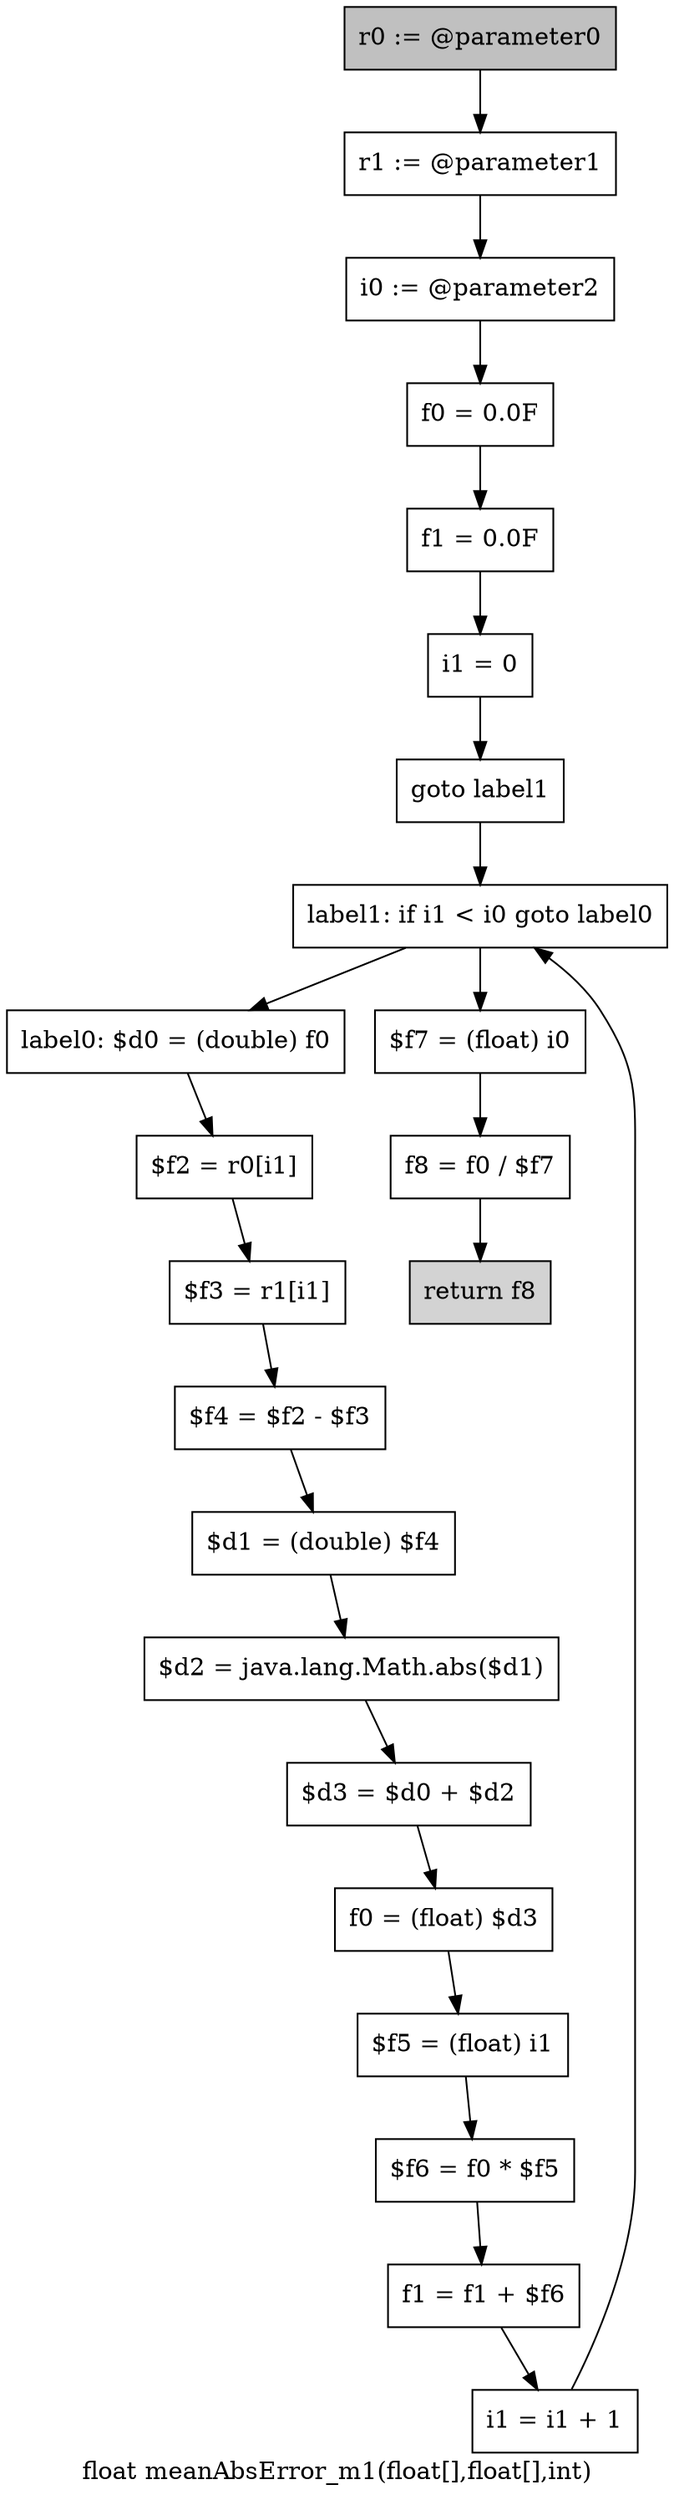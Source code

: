 digraph "float meanAbsError_m1(float[],float[],int)" {
    label="float meanAbsError_m1(float[],float[],int)";
    node [shape=box];
    "0" [style=filled,fillcolor=gray,label="r0 := @parameter0",];
    "1" [label="r1 := @parameter1",];
    "0"->"1";
    "2" [label="i0 := @parameter2",];
    "1"->"2";
    "3" [label="f0 = 0.0F",];
    "2"->"3";
    "4" [label="f1 = 0.0F",];
    "3"->"4";
    "5" [label="i1 = 0",];
    "4"->"5";
    "6" [label="goto label1",];
    "5"->"6";
    "19" [label="label1: if i1 < i0 goto label0",];
    "6"->"19";
    "7" [label="label0: $d0 = (double) f0",];
    "8" [label="$f2 = r0[i1]",];
    "7"->"8";
    "9" [label="$f3 = r1[i1]",];
    "8"->"9";
    "10" [label="$f4 = $f2 - $f3",];
    "9"->"10";
    "11" [label="$d1 = (double) $f4",];
    "10"->"11";
    "12" [label="$d2 = java.lang.Math.abs($d1)",];
    "11"->"12";
    "13" [label="$d3 = $d0 + $d2",];
    "12"->"13";
    "14" [label="f0 = (float) $d3",];
    "13"->"14";
    "15" [label="$f5 = (float) i1",];
    "14"->"15";
    "16" [label="$f6 = f0 * $f5",];
    "15"->"16";
    "17" [label="f1 = f1 + $f6",];
    "16"->"17";
    "18" [label="i1 = i1 + 1",];
    "17"->"18";
    "18"->"19";
    "19"->"7";
    "20" [label="$f7 = (float) i0",];
    "19"->"20";
    "21" [label="f8 = f0 / $f7",];
    "20"->"21";
    "22" [style=filled,fillcolor=lightgray,label="return f8",];
    "21"->"22";
}
